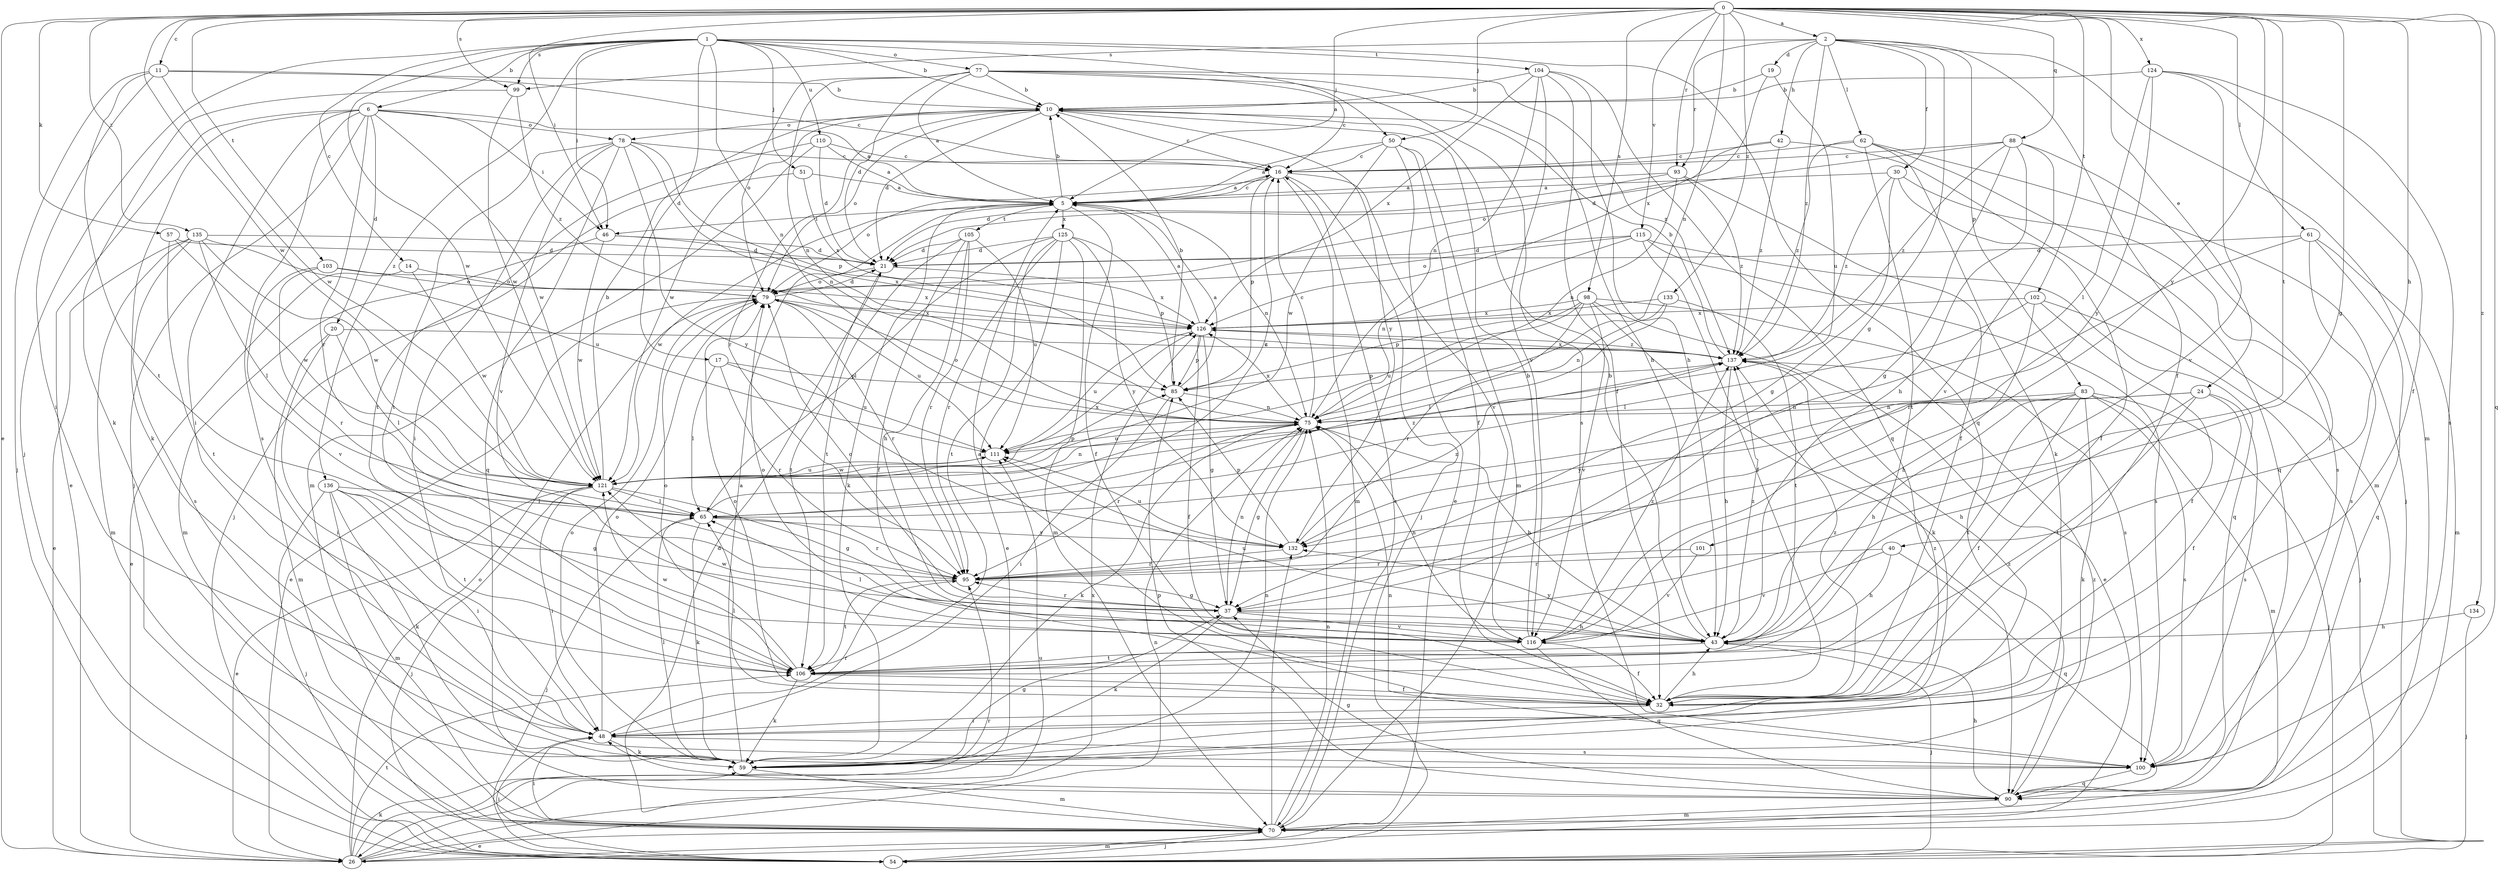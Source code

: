 strict digraph  {
0;
1;
2;
5;
6;
10;
11;
14;
16;
17;
19;
20;
21;
24;
26;
30;
32;
37;
40;
42;
43;
46;
48;
50;
51;
54;
57;
59;
61;
62;
65;
70;
75;
77;
78;
79;
83;
85;
88;
90;
93;
95;
98;
99;
100;
101;
102;
103;
104;
105;
106;
110;
111;
115;
116;
121;
124;
125;
126;
132;
133;
134;
135;
136;
137;
0 -> 2  [label=a];
0 -> 5  [label=a];
0 -> 11  [label=c];
0 -> 24  [label=e];
0 -> 26  [label=e];
0 -> 37  [label=g];
0 -> 40  [label=h];
0 -> 46  [label=i];
0 -> 50  [label=j];
0 -> 57  [label=k];
0 -> 61  [label=l];
0 -> 75  [label=n];
0 -> 88  [label=q];
0 -> 90  [label=q];
0 -> 93  [label=r];
0 -> 98  [label=s];
0 -> 99  [label=s];
0 -> 101  [label=t];
0 -> 102  [label=t];
0 -> 103  [label=t];
0 -> 115  [label=v];
0 -> 121  [label=w];
0 -> 124  [label=x];
0 -> 132  [label=y];
0 -> 133  [label=z];
0 -> 134  [label=z];
0 -> 135  [label=z];
1 -> 6  [label=b];
1 -> 10  [label=b];
1 -> 14  [label=c];
1 -> 17  [label=d];
1 -> 46  [label=i];
1 -> 50  [label=j];
1 -> 51  [label=j];
1 -> 54  [label=j];
1 -> 75  [label=n];
1 -> 77  [label=o];
1 -> 90  [label=q];
1 -> 99  [label=s];
1 -> 104  [label=t];
1 -> 110  [label=u];
1 -> 121  [label=w];
1 -> 136  [label=z];
2 -> 19  [label=d];
2 -> 30  [label=f];
2 -> 32  [label=f];
2 -> 37  [label=g];
2 -> 42  [label=h];
2 -> 62  [label=l];
2 -> 70  [label=m];
2 -> 83  [label=p];
2 -> 93  [label=r];
2 -> 99  [label=s];
2 -> 137  [label=z];
5 -> 10  [label=b];
5 -> 16  [label=c];
5 -> 32  [label=f];
5 -> 46  [label=i];
5 -> 59  [label=k];
5 -> 75  [label=n];
5 -> 105  [label=t];
5 -> 121  [label=w];
5 -> 125  [label=x];
6 -> 5  [label=a];
6 -> 20  [label=d];
6 -> 26  [label=e];
6 -> 46  [label=i];
6 -> 48  [label=i];
6 -> 54  [label=j];
6 -> 59  [label=k];
6 -> 78  [label=o];
6 -> 95  [label=r];
6 -> 100  [label=s];
6 -> 121  [label=w];
10 -> 16  [label=c];
10 -> 21  [label=d];
10 -> 78  [label=o];
10 -> 79  [label=o];
10 -> 95  [label=r];
10 -> 121  [label=w];
10 -> 132  [label=y];
11 -> 10  [label=b];
11 -> 16  [label=c];
11 -> 48  [label=i];
11 -> 54  [label=j];
11 -> 106  [label=t];
11 -> 121  [label=w];
14 -> 26  [label=e];
14 -> 79  [label=o];
14 -> 121  [label=w];
16 -> 5  [label=a];
16 -> 54  [label=j];
16 -> 70  [label=m];
16 -> 79  [label=o];
16 -> 85  [label=p];
16 -> 116  [label=v];
17 -> 65  [label=l];
17 -> 85  [label=p];
17 -> 95  [label=r];
17 -> 111  [label=u];
19 -> 10  [label=b];
19 -> 111  [label=u];
19 -> 126  [label=x];
20 -> 48  [label=i];
20 -> 65  [label=l];
20 -> 70  [label=m];
20 -> 137  [label=z];
21 -> 79  [label=o];
21 -> 106  [label=t];
21 -> 126  [label=x];
24 -> 32  [label=f];
24 -> 43  [label=h];
24 -> 75  [label=n];
24 -> 100  [label=s];
24 -> 106  [label=t];
24 -> 132  [label=y];
26 -> 59  [label=k];
26 -> 75  [label=n];
26 -> 79  [label=o];
26 -> 95  [label=r];
26 -> 106  [label=t];
26 -> 111  [label=u];
26 -> 126  [label=x];
30 -> 5  [label=a];
30 -> 32  [label=f];
30 -> 37  [label=g];
30 -> 100  [label=s];
30 -> 137  [label=z];
32 -> 5  [label=a];
32 -> 43  [label=h];
32 -> 48  [label=i];
32 -> 65  [label=l];
32 -> 79  [label=o];
32 -> 137  [label=z];
37 -> 43  [label=h];
37 -> 59  [label=k];
37 -> 75  [label=n];
37 -> 79  [label=o];
37 -> 95  [label=r];
37 -> 116  [label=v];
40 -> 43  [label=h];
40 -> 90  [label=q];
40 -> 95  [label=r];
40 -> 116  [label=v];
42 -> 16  [label=c];
42 -> 70  [label=m];
42 -> 79  [label=o];
42 -> 137  [label=z];
43 -> 10  [label=b];
43 -> 54  [label=j];
43 -> 65  [label=l];
43 -> 106  [label=t];
43 -> 111  [label=u];
43 -> 132  [label=y];
43 -> 137  [label=z];
46 -> 21  [label=d];
46 -> 70  [label=m];
46 -> 121  [label=w];
46 -> 126  [label=x];
48 -> 59  [label=k];
48 -> 79  [label=o];
48 -> 95  [label=r];
48 -> 100  [label=s];
48 -> 137  [label=z];
50 -> 5  [label=a];
50 -> 16  [label=c];
50 -> 26  [label=e];
50 -> 32  [label=f];
50 -> 70  [label=m];
50 -> 121  [label=w];
51 -> 5  [label=a];
51 -> 54  [label=j];
51 -> 126  [label=x];
54 -> 48  [label=i];
54 -> 70  [label=m];
57 -> 21  [label=d];
57 -> 106  [label=t];
57 -> 121  [label=w];
59 -> 5  [label=a];
59 -> 37  [label=g];
59 -> 65  [label=l];
59 -> 70  [label=m];
59 -> 75  [label=n];
59 -> 79  [label=o];
59 -> 137  [label=z];
61 -> 21  [label=d];
61 -> 70  [label=m];
61 -> 90  [label=q];
61 -> 95  [label=r];
61 -> 100  [label=s];
62 -> 16  [label=c];
62 -> 54  [label=j];
62 -> 59  [label=k];
62 -> 90  [label=q];
62 -> 106  [label=t];
62 -> 137  [label=z];
65 -> 16  [label=c];
65 -> 54  [label=j];
65 -> 59  [label=k];
65 -> 95  [label=r];
65 -> 132  [label=y];
70 -> 16  [label=c];
70 -> 21  [label=d];
70 -> 26  [label=e];
70 -> 48  [label=i];
70 -> 54  [label=j];
70 -> 75  [label=n];
70 -> 132  [label=y];
75 -> 16  [label=c];
75 -> 37  [label=g];
75 -> 43  [label=h];
75 -> 59  [label=k];
75 -> 79  [label=o];
75 -> 95  [label=r];
75 -> 111  [label=u];
75 -> 126  [label=x];
77 -> 5  [label=a];
77 -> 10  [label=b];
77 -> 16  [label=c];
77 -> 21  [label=d];
77 -> 43  [label=h];
77 -> 75  [label=n];
77 -> 79  [label=o];
77 -> 100  [label=s];
77 -> 137  [label=z];
78 -> 16  [label=c];
78 -> 48  [label=i];
78 -> 75  [label=n];
78 -> 85  [label=p];
78 -> 90  [label=q];
78 -> 106  [label=t];
78 -> 116  [label=v];
78 -> 132  [label=y];
79 -> 21  [label=d];
79 -> 26  [label=e];
79 -> 95  [label=r];
79 -> 111  [label=u];
79 -> 126  [label=x];
83 -> 32  [label=f];
83 -> 43  [label=h];
83 -> 54  [label=j];
83 -> 59  [label=k];
83 -> 70  [label=m];
83 -> 75  [label=n];
83 -> 100  [label=s];
83 -> 106  [label=t];
85 -> 5  [label=a];
85 -> 10  [label=b];
85 -> 48  [label=i];
85 -> 75  [label=n];
88 -> 16  [label=c];
88 -> 21  [label=d];
88 -> 37  [label=g];
88 -> 43  [label=h];
88 -> 48  [label=i];
88 -> 116  [label=v];
88 -> 137  [label=z];
90 -> 37  [label=g];
90 -> 43  [label=h];
90 -> 48  [label=i];
90 -> 70  [label=m];
90 -> 85  [label=p];
90 -> 137  [label=z];
93 -> 5  [label=a];
93 -> 21  [label=d];
93 -> 32  [label=f];
93 -> 75  [label=n];
93 -> 137  [label=z];
95 -> 37  [label=g];
95 -> 106  [label=t];
98 -> 26  [label=e];
98 -> 59  [label=k];
98 -> 85  [label=p];
98 -> 95  [label=r];
98 -> 100  [label=s];
98 -> 111  [label=u];
98 -> 116  [label=v];
98 -> 126  [label=x];
99 -> 59  [label=k];
99 -> 121  [label=w];
99 -> 137  [label=z];
100 -> 75  [label=n];
100 -> 90  [label=q];
101 -> 95  [label=r];
101 -> 116  [label=v];
102 -> 32  [label=f];
102 -> 43  [label=h];
102 -> 54  [label=j];
102 -> 65  [label=l];
102 -> 126  [label=x];
103 -> 79  [label=o];
103 -> 95  [label=r];
103 -> 116  [label=v];
103 -> 126  [label=x];
104 -> 10  [label=b];
104 -> 32  [label=f];
104 -> 43  [label=h];
104 -> 75  [label=n];
104 -> 90  [label=q];
104 -> 116  [label=v];
104 -> 126  [label=x];
105 -> 21  [label=d];
105 -> 32  [label=f];
105 -> 43  [label=h];
105 -> 95  [label=r];
105 -> 106  [label=t];
105 -> 111  [label=u];
106 -> 32  [label=f];
106 -> 59  [label=k];
106 -> 79  [label=o];
106 -> 121  [label=w];
110 -> 5  [label=a];
110 -> 16  [label=c];
110 -> 21  [label=d];
110 -> 70  [label=m];
110 -> 106  [label=t];
111 -> 121  [label=w];
115 -> 21  [label=d];
115 -> 32  [label=f];
115 -> 75  [label=n];
115 -> 79  [label=o];
115 -> 90  [label=q];
115 -> 100  [label=s];
116 -> 10  [label=b];
116 -> 32  [label=f];
116 -> 75  [label=n];
116 -> 79  [label=o];
116 -> 90  [label=q];
116 -> 121  [label=w];
116 -> 137  [label=z];
121 -> 10  [label=b];
121 -> 26  [label=e];
121 -> 37  [label=g];
121 -> 48  [label=i];
121 -> 54  [label=j];
121 -> 65  [label=l];
121 -> 75  [label=n];
121 -> 85  [label=p];
121 -> 111  [label=u];
121 -> 126  [label=x];
121 -> 137  [label=z];
124 -> 10  [label=b];
124 -> 32  [label=f];
124 -> 65  [label=l];
124 -> 100  [label=s];
124 -> 116  [label=v];
124 -> 132  [label=y];
125 -> 21  [label=d];
125 -> 26  [label=e];
125 -> 65  [label=l];
125 -> 70  [label=m];
125 -> 85  [label=p];
125 -> 95  [label=r];
125 -> 106  [label=t];
125 -> 132  [label=y];
126 -> 5  [label=a];
126 -> 32  [label=f];
126 -> 37  [label=g];
126 -> 85  [label=p];
126 -> 111  [label=u];
126 -> 137  [label=z];
132 -> 85  [label=p];
132 -> 95  [label=r];
132 -> 111  [label=u];
132 -> 137  [label=z];
133 -> 65  [label=l];
133 -> 75  [label=n];
133 -> 106  [label=t];
133 -> 126  [label=x];
134 -> 43  [label=h];
134 -> 54  [label=j];
135 -> 21  [label=d];
135 -> 26  [label=e];
135 -> 65  [label=l];
135 -> 70  [label=m];
135 -> 100  [label=s];
135 -> 111  [label=u];
135 -> 121  [label=w];
136 -> 37  [label=g];
136 -> 48  [label=i];
136 -> 54  [label=j];
136 -> 59  [label=k];
136 -> 65  [label=l];
136 -> 70  [label=m];
136 -> 106  [label=t];
137 -> 10  [label=b];
137 -> 43  [label=h];
137 -> 85  [label=p];
137 -> 126  [label=x];
}
